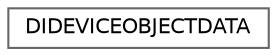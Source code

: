 digraph "Graphical Class Hierarchy"
{
 // LATEX_PDF_SIZE
  bgcolor="transparent";
  edge [fontname=Helvetica,fontsize=10,labelfontname=Helvetica,labelfontsize=10];
  node [fontname=Helvetica,fontsize=10,shape=box,height=0.2,width=0.4];
  rankdir="LR";
  Node0 [id="Node000000",label="DIDEVICEOBJECTDATA",height=0.2,width=0.4,color="grey40", fillcolor="white", style="filled",URL="$structDIDEVICEOBJECTDATA.html",tooltip=" "];
}
